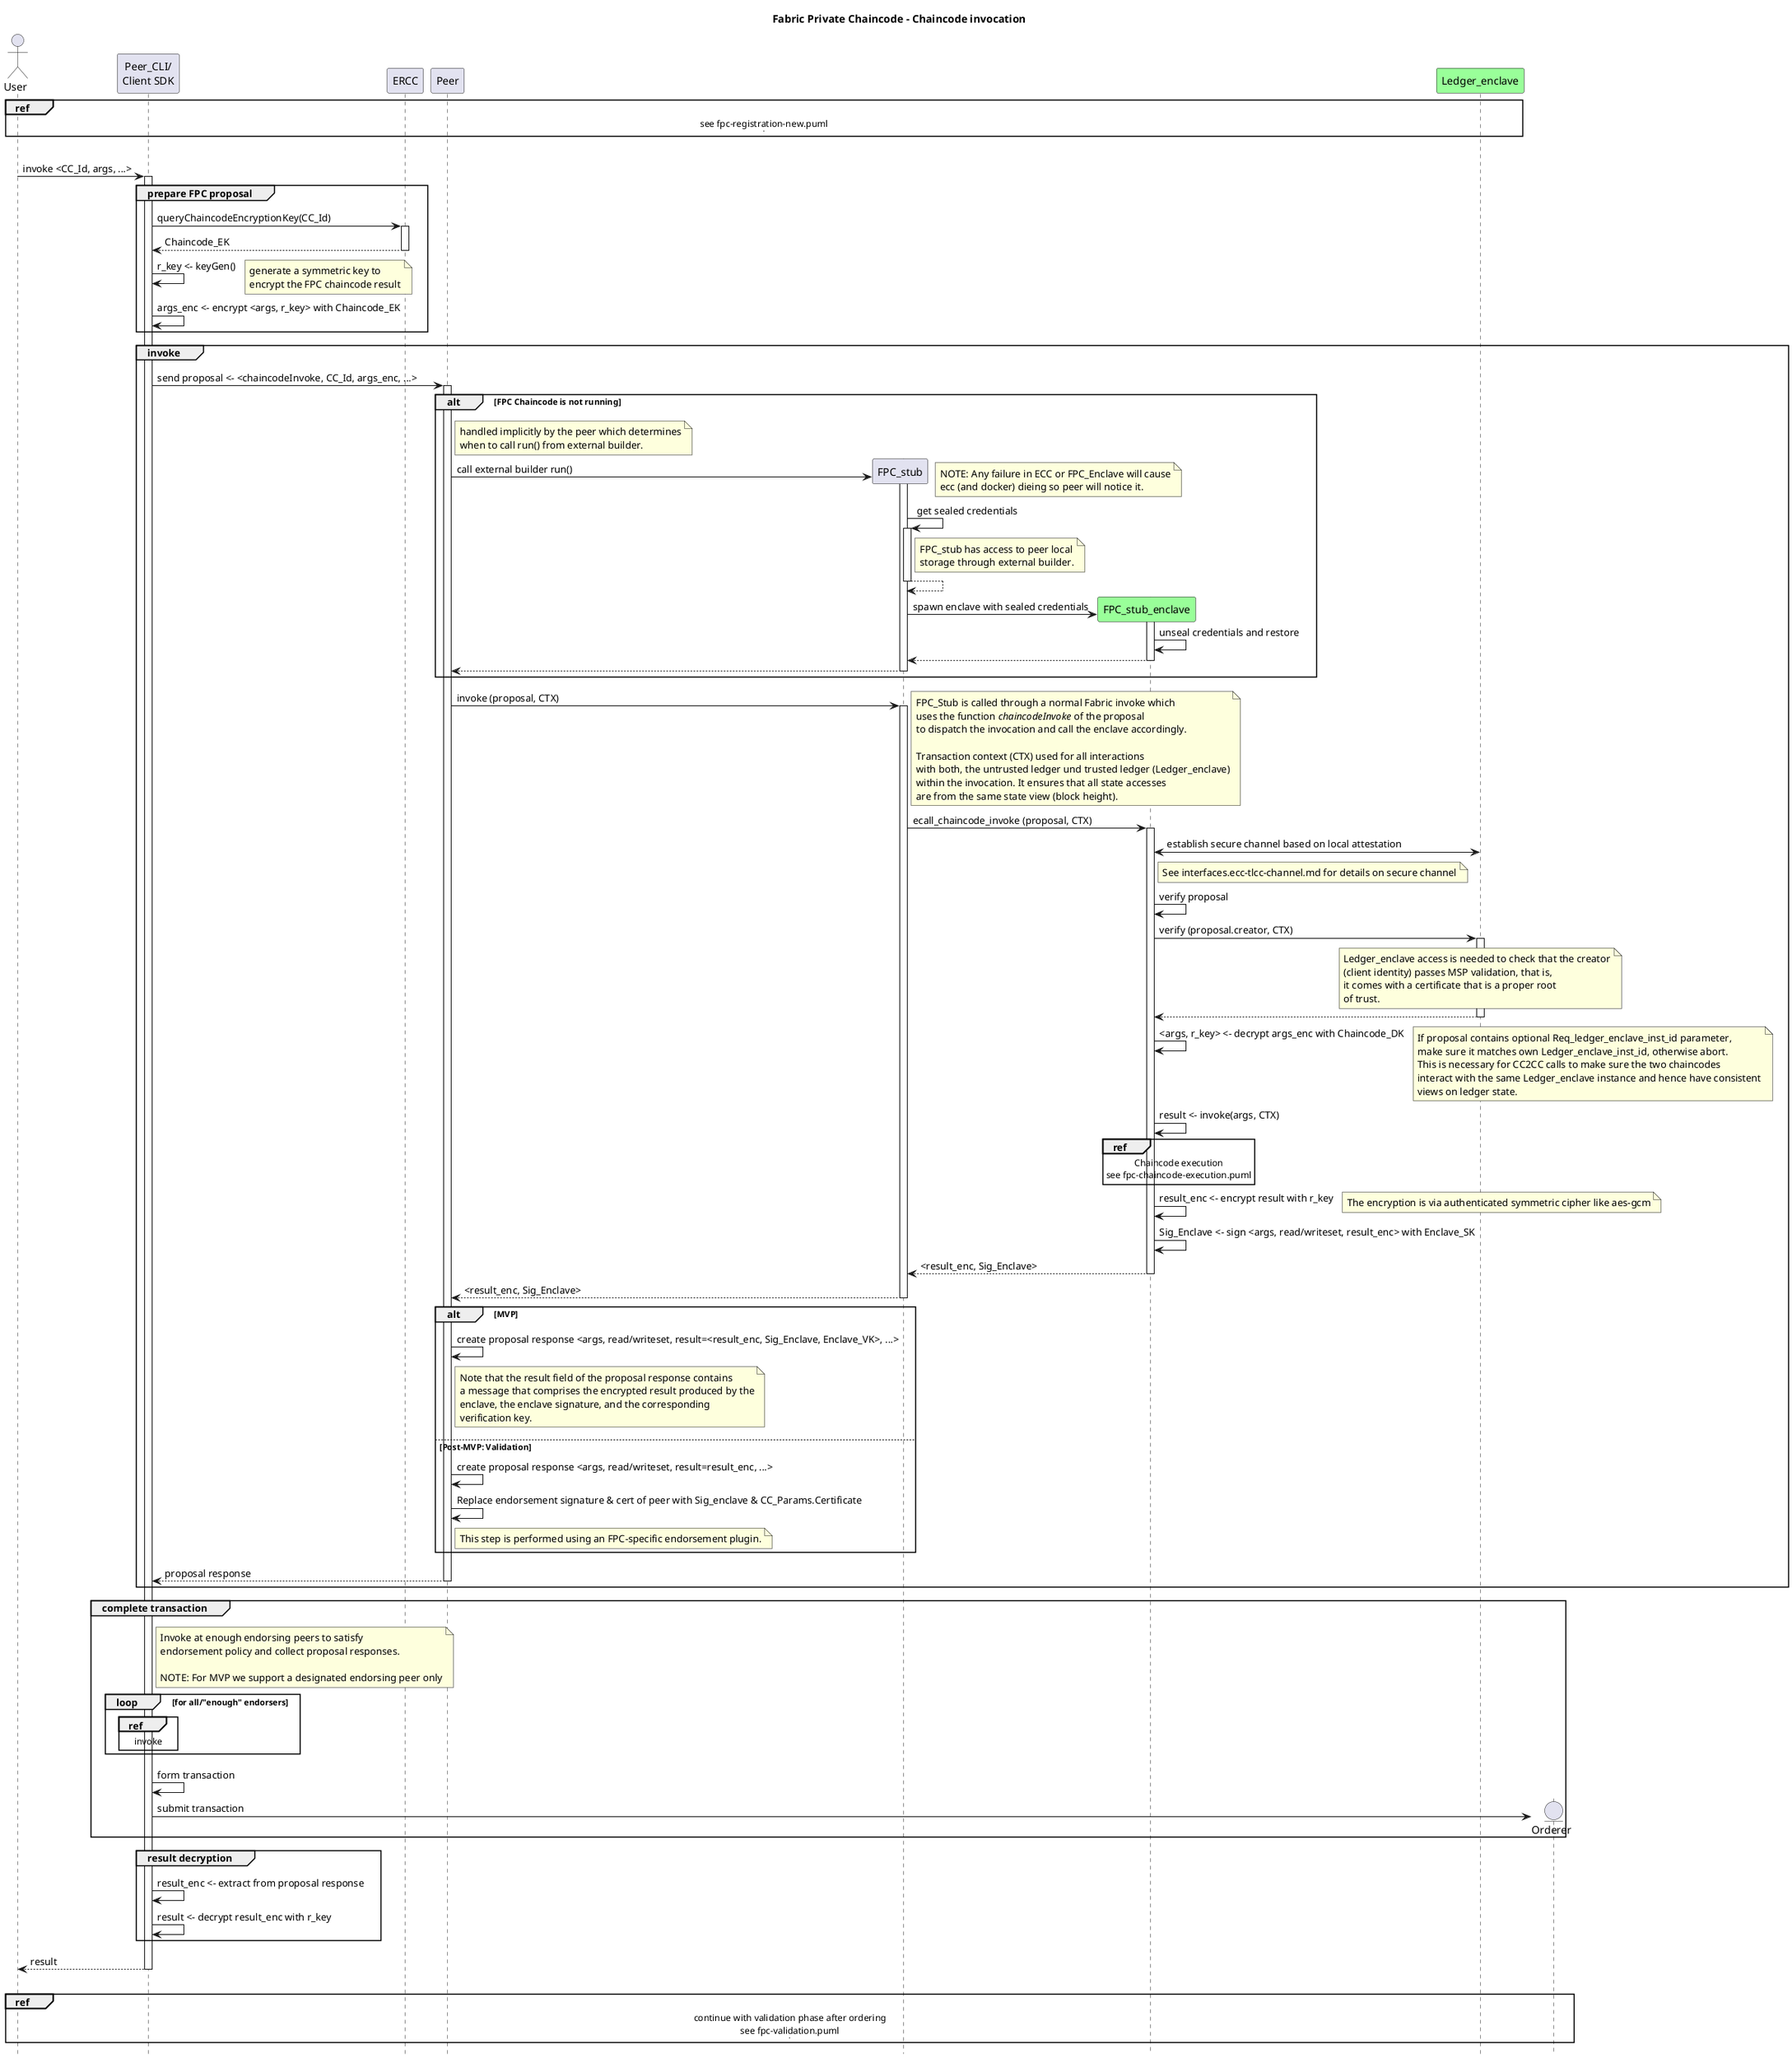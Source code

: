 /'
    Copyright 2020 Intel Corporation
    Copyright IBM Corp. All Rights Reserved.

    SPDX-License-Identifier: Apache-2.0
'/

@startuml

'- force wrapping of longer text
'skinparam wrapWidth 400

!pragma teoz true

hide footbox
title Foot Box removed

title Fabric Private Chaincode - Chaincode invocation

actor "User" as User1 order 9

participant "Peer_CLI/\nClient SDK" as CLI order 10

participant "Ledger_enclave" as TLCC1 order 45 #99FF99

participant "Peer" as Peer order 25
participant "ERCC" as ERCC1 order 11

ref over User1, TLCC1
  see fpc-registration-new.puml
  |||
end ref
|||

User1 -> CLI ++: invoke <CC_Id, args, ...>

group prepare FPC proposal

CLI -> ERCC1 ++: queryChaincodeEncryptionKey(CC_Id)
return Chaincode_EK

CLI -> CLI : r_key <- keyGen()
note right
    generate a symmetric key to
    encrypt the FPC chaincode result
end note

CLI -> CLI : args_enc <- encrypt <args, r_key> with Chaincode_EK

end

group invoke
  CLI -> Peer ++: send proposal <- <chaincodeInvoke, CC_Id, args_enc, ...>

  alt FPC Chaincode is not running
      note right Peer
          handled implicitly by the peer which determines
          when to call run() from external builder.
      end note

      create participant "FPC_stub" as ECC1 order 26
      Peer -> ECC1 ++: call external builder run()
      note right
          NOTE: Any failure in ECC or FPC_Enclave will cause
          ecc (and docker) dieing so peer will notice it.
      end note


      ECC1 -> ECC1 ++: get sealed credentials
      note right ECC1
        FPC_stub has access to peer local
        storage through external builder.
      end note
      return

      create participant "FPC_stub_enclave" as Enclave1 order 30 #99FF99
      ECC1 -> Enclave1 ++ : spawn enclave with sealed credentials
      Enclave1 -> Enclave1 : unseal credentials and restore
      return
      return
  end

      Peer -> ECC1 ++: invoke (proposal, CTX)
      note right
        FPC_Stub is called through a normal Fabric invoke which
        uses the function <i>chaincodeInvoke</i> of the proposal
        to dispatch the invocation and call the enclave accordingly.

        Transaction context (CTX) used for all interactions
        with both, the untrusted ledger und trusted ledger (Ledger_enclave)
        within the invocation. It ensures that all state accesses
        are from the same state view (block height).
      end note
      ECC1 -> Enclave1 ++: ecall_chaincode_invoke (proposal, CTX)

      Enclave1 <-> TLCC1: establish secure channel based on local attestation
      note right Enclave1
         See interfaces.ecc-tlcc-channel.md for details on secure channel
      end note

      Enclave1 -> Enclave1 : verify proposal

      Enclave1 -> TLCC1 ++: verify (proposal.creator, CTX)
      note over TLCC1
        Ledger_enclave access is needed to check that the creator
        (client identity) passes MSP validation, that is,
        it comes with a certificate that is a proper root
        of trust.
      end note
      return


      Enclave1 -> Enclave1 : <args, r_key> <- decrypt args_enc with Chaincode_DK

      note right
        If proposal contains optional Req_ledger_enclave_inst_id parameter,
        make sure it matches own Ledger_enclave_inst_id, otherwise abort.
        This is necessary for CC2CC calls to make sure the two chaincodes
        interact with the same Ledger_enclave instance and hence have consistent
        views on ledger state.
      end note

      Enclave1 -> Enclave1: result <- invoke(args, CTX)
      ref over Enclave1
        Chaincode execution
        see fpc-chaincode-execution.puml
      end ref


      Enclave1 -> Enclave1 : result_enc <- encrypt result with r_key
      note right
        The encryption is via authenticated symmetric cipher like aes-gcm
      end note
      Enclave1 -> Enclave1 : Sig_Enclave <- sign <args, read/writeset, result_enc> with Enclave_SK
      return <result_enc, Sig_Enclave>

    return <result_enc, Sig_Enclave>

    alt  MVP
      Peer -> Peer : create proposal response <args, read/writeset, result=<result_enc, Sig_Enclave, Enclave_VK>, ...>
      note right Peer
          Note that the result field of the proposal response contains
          a message that comprises the encrypted result produced by the
          enclave, the enclave signature, and the corresponding
          verification key.
      end note

    else Post-MVP: Validation
      Peer -> Peer : create proposal response <args, read/writeset, result=result_enc, ...>
      Peer -> Peer : Replace endorsement signature & cert of peer with Sig_enclave & CC_Params.Certificate
      note right Peer
          This step is performed using an FPC-specific endorsement plugin.
      end note
    end

    return proposal response
end

group complete transaction
    note right CLI
        Invoke at enough endorsing peers to satisfy
        endorsement policy and collect proposal responses.

        NOTE: For MVP we support a designated endorsing peer only
    end note
    loop for all/"enough" endorsers

        ref over CLI
            invoke
        end
    end
    CLI -> CLI : form transaction

    create entity Orderer order 100
    CLI -> Orderer : submit transaction
end

group result decryption
    CLI -> CLI : result_enc <- extract from proposal response
    CLI -> CLI : result <- decrypt result_enc with r_key
end


return result

|||

ref over User1, Orderer
    continue with validation phase after ordering
    see fpc-validation.puml
    |||
end ref

@enduml
